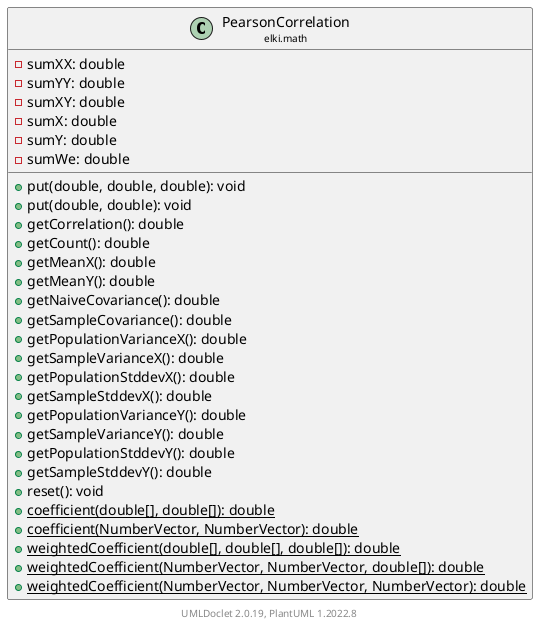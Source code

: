 @startuml
    remove .*\.(Instance|Par|Parameterizer|Factory)$
    set namespaceSeparator none
    hide empty fields
    hide empty methods

    class "<size:14>PearsonCorrelation\n<size:10>elki.math" as elki.math.PearsonCorrelation [[PearsonCorrelation.html]] {
        -sumXX: double
        -sumYY: double
        -sumXY: double
        -sumX: double
        -sumY: double
        -sumWe: double
        +put(double, double, double): void
        +put(double, double): void
        +getCorrelation(): double
        +getCount(): double
        +getMeanX(): double
        +getMeanY(): double
        +getNaiveCovariance(): double
        +getSampleCovariance(): double
        +getPopulationVarianceX(): double
        +getSampleVarianceX(): double
        +getPopulationStddevX(): double
        +getSampleStddevX(): double
        +getPopulationVarianceY(): double
        +getSampleVarianceY(): double
        +getPopulationStddevY(): double
        +getSampleStddevY(): double
        +reset(): void
        {static} +coefficient(double[], double[]): double
        {static} +coefficient(NumberVector, NumberVector): double
        {static} +weightedCoefficient(double[], double[], double[]): double
        {static} +weightedCoefficient(NumberVector, NumberVector, double[]): double
        {static} +weightedCoefficient(NumberVector, NumberVector, NumberVector): double
    }

    center footer UMLDoclet 2.0.19, PlantUML 1.2022.8
@enduml
